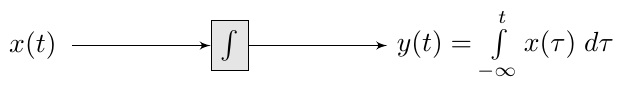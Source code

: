 \documentclass{standalone}
\usepackage{tikz}
\usetikzlibrary{calc}
\usetikzlibrary{positioning}
\usetikzlibrary{shapes,arrows,decorations.pathreplacing,decorations.markings}
\tikzstyle{block} = [draw, fill=gray!20, rectangle]
\tikzstyle{sum} = [draw, fill=gray!20, circle, node distance=1cm]
\tikzstyle{input} = [coordinate]
\tikzstyle{output} = [coordinate]
\tikzstyle{pinstyle} = [pin edge={to-,thin,black}]
\usepackage{pgfplots}
 \pgfplotsset{compat=1.13}
 \usepackage{transparent}

\begin{document}
\begin{tikzpicture}[auto, node distance=2cm,>=latex',scale=1, every node/.style={transform shape}]
    \node [input, name=input] {};
    \node [block, right of=input] (system) {$\int$};
    \node [output, right of=system] (output) {};

    \draw [draw,->] (input) --(system);
    \draw [->] (system) -- (output);

    \node at(-0.5,0) {$x(t)$};
    \node at(5.5,0) {$y(t)= \int\limits_{-\infty}^{t} x(\tau)\; d\tau$};
    
\end{tikzpicture}
\end{document}
